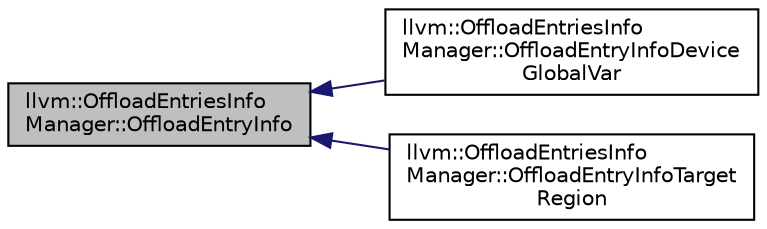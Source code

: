 digraph "llvm::OffloadEntriesInfoManager::OffloadEntryInfo"
{
 // LATEX_PDF_SIZE
  bgcolor="transparent";
  edge [fontname="Helvetica",fontsize="10",labelfontname="Helvetica",labelfontsize="10"];
  node [fontname="Helvetica",fontsize="10",shape=record];
  rankdir="LR";
  Node1 [label="llvm::OffloadEntriesInfo\lManager::OffloadEntryInfo",height=0.2,width=0.4,color="black", fillcolor="grey75", style="filled", fontcolor="black",tooltip="Base class of the entries info."];
  Node1 -> Node2 [dir="back",color="midnightblue",fontsize="10",style="solid",fontname="Helvetica"];
  Node2 [label="llvm::OffloadEntriesInfo\lManager::OffloadEntryInfoDevice\lGlobalVar",height=0.2,width=0.4,color="black",URL="$classllvm_1_1OffloadEntriesInfoManager_1_1OffloadEntryInfoDeviceGlobalVar.html",tooltip="Device global variable entries info."];
  Node1 -> Node3 [dir="back",color="midnightblue",fontsize="10",style="solid",fontname="Helvetica"];
  Node3 [label="llvm::OffloadEntriesInfo\lManager::OffloadEntryInfoTarget\lRegion",height=0.2,width=0.4,color="black",URL="$classllvm_1_1OffloadEntriesInfoManager_1_1OffloadEntryInfoTargetRegion.html",tooltip="Target region entries info."];
}

